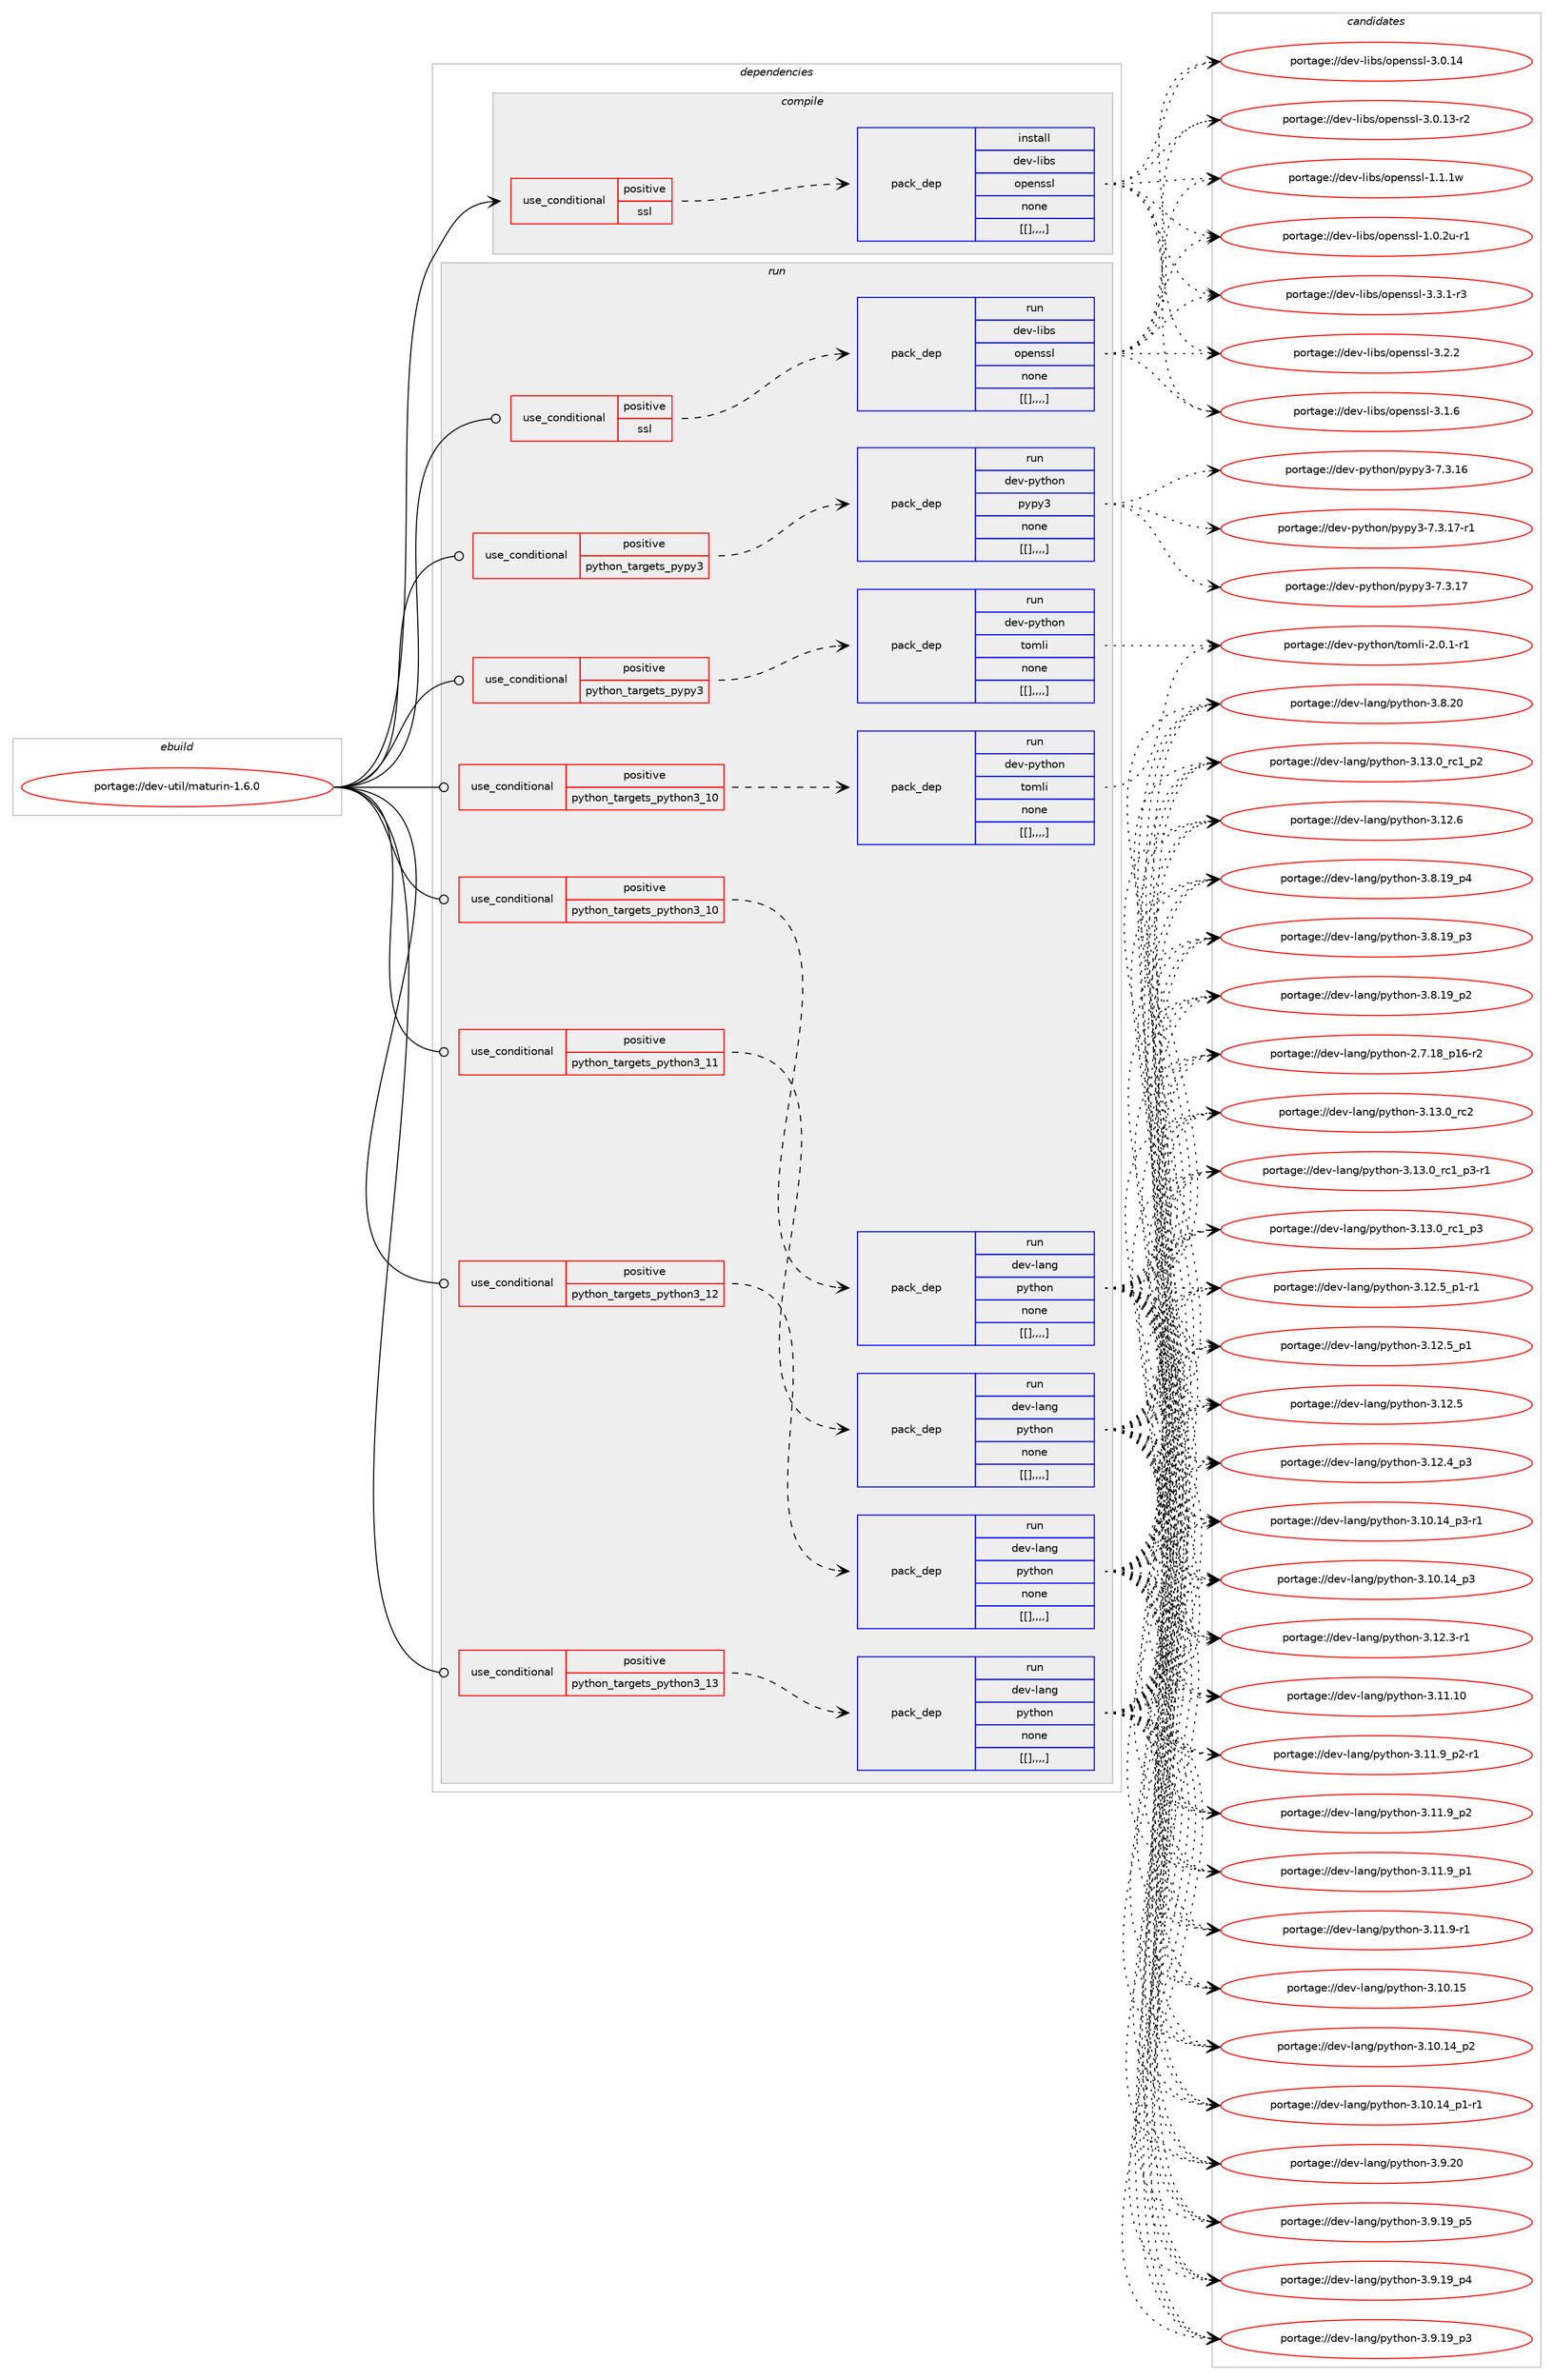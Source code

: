 digraph prolog {

# *************
# Graph options
# *************

newrank=true;
concentrate=true;
compound=true;
graph [rankdir=LR,fontname=Helvetica,fontsize=10,ranksep=1.5];#, ranksep=2.5, nodesep=0.2];
edge  [arrowhead=vee];
node  [fontname=Helvetica,fontsize=10];

# **********
# The ebuild
# **********

subgraph cluster_leftcol {
color=gray;
label=<<i>ebuild</i>>;
id [label="portage://dev-util/maturin-1.6.0", color=red, width=4, href="../dev-util/maturin-1.6.0.svg"];
}

# ****************
# The dependencies
# ****************

subgraph cluster_midcol {
color=gray;
label=<<i>dependencies</i>>;
subgraph cluster_compile {
fillcolor="#eeeeee";
style=filled;
label=<<i>compile</i>>;
subgraph cond62738 {
dependency220691 [label=<<TABLE BORDER="0" CELLBORDER="1" CELLSPACING="0" CELLPADDING="4"><TR><TD ROWSPAN="3" CELLPADDING="10">use_conditional</TD></TR><TR><TD>positive</TD></TR><TR><TD>ssl</TD></TR></TABLE>>, shape=none, color=red];
subgraph pack156525 {
dependency220692 [label=<<TABLE BORDER="0" CELLBORDER="1" CELLSPACING="0" CELLPADDING="4" WIDTH="220"><TR><TD ROWSPAN="6" CELLPADDING="30">pack_dep</TD></TR><TR><TD WIDTH="110">install</TD></TR><TR><TD>dev-libs</TD></TR><TR><TD>openssl</TD></TR><TR><TD>none</TD></TR><TR><TD>[[],,,,]</TD></TR></TABLE>>, shape=none, color=blue];
}
dependency220691:e -> dependency220692:w [weight=20,style="dashed",arrowhead="vee"];
}
id:e -> dependency220691:w [weight=20,style="solid",arrowhead="vee"];
}
subgraph cluster_compileandrun {
fillcolor="#eeeeee";
style=filled;
label=<<i>compile and run</i>>;
}
subgraph cluster_run {
fillcolor="#eeeeee";
style=filled;
label=<<i>run</i>>;
subgraph cond62739 {
dependency220693 [label=<<TABLE BORDER="0" CELLBORDER="1" CELLSPACING="0" CELLPADDING="4"><TR><TD ROWSPAN="3" CELLPADDING="10">use_conditional</TD></TR><TR><TD>positive</TD></TR><TR><TD>python_targets_pypy3</TD></TR></TABLE>>, shape=none, color=red];
subgraph pack156526 {
dependency220694 [label=<<TABLE BORDER="0" CELLBORDER="1" CELLSPACING="0" CELLPADDING="4" WIDTH="220"><TR><TD ROWSPAN="6" CELLPADDING="30">pack_dep</TD></TR><TR><TD WIDTH="110">run</TD></TR><TR><TD>dev-python</TD></TR><TR><TD>pypy3</TD></TR><TR><TD>none</TD></TR><TR><TD>[[],,,,]</TD></TR></TABLE>>, shape=none, color=blue];
}
dependency220693:e -> dependency220694:w [weight=20,style="dashed",arrowhead="vee"];
}
id:e -> dependency220693:w [weight=20,style="solid",arrowhead="odot"];
subgraph cond62740 {
dependency220695 [label=<<TABLE BORDER="0" CELLBORDER="1" CELLSPACING="0" CELLPADDING="4"><TR><TD ROWSPAN="3" CELLPADDING="10">use_conditional</TD></TR><TR><TD>positive</TD></TR><TR><TD>python_targets_pypy3</TD></TR></TABLE>>, shape=none, color=red];
subgraph pack156527 {
dependency220696 [label=<<TABLE BORDER="0" CELLBORDER="1" CELLSPACING="0" CELLPADDING="4" WIDTH="220"><TR><TD ROWSPAN="6" CELLPADDING="30">pack_dep</TD></TR><TR><TD WIDTH="110">run</TD></TR><TR><TD>dev-python</TD></TR><TR><TD>tomli</TD></TR><TR><TD>none</TD></TR><TR><TD>[[],,,,]</TD></TR></TABLE>>, shape=none, color=blue];
}
dependency220695:e -> dependency220696:w [weight=20,style="dashed",arrowhead="vee"];
}
id:e -> dependency220695:w [weight=20,style="solid",arrowhead="odot"];
subgraph cond62741 {
dependency220697 [label=<<TABLE BORDER="0" CELLBORDER="1" CELLSPACING="0" CELLPADDING="4"><TR><TD ROWSPAN="3" CELLPADDING="10">use_conditional</TD></TR><TR><TD>positive</TD></TR><TR><TD>python_targets_python3_10</TD></TR></TABLE>>, shape=none, color=red];
subgraph pack156528 {
dependency220698 [label=<<TABLE BORDER="0" CELLBORDER="1" CELLSPACING="0" CELLPADDING="4" WIDTH="220"><TR><TD ROWSPAN="6" CELLPADDING="30">pack_dep</TD></TR><TR><TD WIDTH="110">run</TD></TR><TR><TD>dev-lang</TD></TR><TR><TD>python</TD></TR><TR><TD>none</TD></TR><TR><TD>[[],,,,]</TD></TR></TABLE>>, shape=none, color=blue];
}
dependency220697:e -> dependency220698:w [weight=20,style="dashed",arrowhead="vee"];
}
id:e -> dependency220697:w [weight=20,style="solid",arrowhead="odot"];
subgraph cond62742 {
dependency220699 [label=<<TABLE BORDER="0" CELLBORDER="1" CELLSPACING="0" CELLPADDING="4"><TR><TD ROWSPAN="3" CELLPADDING="10">use_conditional</TD></TR><TR><TD>positive</TD></TR><TR><TD>python_targets_python3_10</TD></TR></TABLE>>, shape=none, color=red];
subgraph pack156529 {
dependency220700 [label=<<TABLE BORDER="0" CELLBORDER="1" CELLSPACING="0" CELLPADDING="4" WIDTH="220"><TR><TD ROWSPAN="6" CELLPADDING="30">pack_dep</TD></TR><TR><TD WIDTH="110">run</TD></TR><TR><TD>dev-python</TD></TR><TR><TD>tomli</TD></TR><TR><TD>none</TD></TR><TR><TD>[[],,,,]</TD></TR></TABLE>>, shape=none, color=blue];
}
dependency220699:e -> dependency220700:w [weight=20,style="dashed",arrowhead="vee"];
}
id:e -> dependency220699:w [weight=20,style="solid",arrowhead="odot"];
subgraph cond62743 {
dependency220701 [label=<<TABLE BORDER="0" CELLBORDER="1" CELLSPACING="0" CELLPADDING="4"><TR><TD ROWSPAN="3" CELLPADDING="10">use_conditional</TD></TR><TR><TD>positive</TD></TR><TR><TD>python_targets_python3_11</TD></TR></TABLE>>, shape=none, color=red];
subgraph pack156530 {
dependency220702 [label=<<TABLE BORDER="0" CELLBORDER="1" CELLSPACING="0" CELLPADDING="4" WIDTH="220"><TR><TD ROWSPAN="6" CELLPADDING="30">pack_dep</TD></TR><TR><TD WIDTH="110">run</TD></TR><TR><TD>dev-lang</TD></TR><TR><TD>python</TD></TR><TR><TD>none</TD></TR><TR><TD>[[],,,,]</TD></TR></TABLE>>, shape=none, color=blue];
}
dependency220701:e -> dependency220702:w [weight=20,style="dashed",arrowhead="vee"];
}
id:e -> dependency220701:w [weight=20,style="solid",arrowhead="odot"];
subgraph cond62744 {
dependency220703 [label=<<TABLE BORDER="0" CELLBORDER="1" CELLSPACING="0" CELLPADDING="4"><TR><TD ROWSPAN="3" CELLPADDING="10">use_conditional</TD></TR><TR><TD>positive</TD></TR><TR><TD>python_targets_python3_12</TD></TR></TABLE>>, shape=none, color=red];
subgraph pack156531 {
dependency220704 [label=<<TABLE BORDER="0" CELLBORDER="1" CELLSPACING="0" CELLPADDING="4" WIDTH="220"><TR><TD ROWSPAN="6" CELLPADDING="30">pack_dep</TD></TR><TR><TD WIDTH="110">run</TD></TR><TR><TD>dev-lang</TD></TR><TR><TD>python</TD></TR><TR><TD>none</TD></TR><TR><TD>[[],,,,]</TD></TR></TABLE>>, shape=none, color=blue];
}
dependency220703:e -> dependency220704:w [weight=20,style="dashed",arrowhead="vee"];
}
id:e -> dependency220703:w [weight=20,style="solid",arrowhead="odot"];
subgraph cond62745 {
dependency220705 [label=<<TABLE BORDER="0" CELLBORDER="1" CELLSPACING="0" CELLPADDING="4"><TR><TD ROWSPAN="3" CELLPADDING="10">use_conditional</TD></TR><TR><TD>positive</TD></TR><TR><TD>python_targets_python3_13</TD></TR></TABLE>>, shape=none, color=red];
subgraph pack156532 {
dependency220706 [label=<<TABLE BORDER="0" CELLBORDER="1" CELLSPACING="0" CELLPADDING="4" WIDTH="220"><TR><TD ROWSPAN="6" CELLPADDING="30">pack_dep</TD></TR><TR><TD WIDTH="110">run</TD></TR><TR><TD>dev-lang</TD></TR><TR><TD>python</TD></TR><TR><TD>none</TD></TR><TR><TD>[[],,,,]</TD></TR></TABLE>>, shape=none, color=blue];
}
dependency220705:e -> dependency220706:w [weight=20,style="dashed",arrowhead="vee"];
}
id:e -> dependency220705:w [weight=20,style="solid",arrowhead="odot"];
subgraph cond62746 {
dependency220707 [label=<<TABLE BORDER="0" CELLBORDER="1" CELLSPACING="0" CELLPADDING="4"><TR><TD ROWSPAN="3" CELLPADDING="10">use_conditional</TD></TR><TR><TD>positive</TD></TR><TR><TD>ssl</TD></TR></TABLE>>, shape=none, color=red];
subgraph pack156533 {
dependency220708 [label=<<TABLE BORDER="0" CELLBORDER="1" CELLSPACING="0" CELLPADDING="4" WIDTH="220"><TR><TD ROWSPAN="6" CELLPADDING="30">pack_dep</TD></TR><TR><TD WIDTH="110">run</TD></TR><TR><TD>dev-libs</TD></TR><TR><TD>openssl</TD></TR><TR><TD>none</TD></TR><TR><TD>[[],,,,]</TD></TR></TABLE>>, shape=none, color=blue];
}
dependency220707:e -> dependency220708:w [weight=20,style="dashed",arrowhead="vee"];
}
id:e -> dependency220707:w [weight=20,style="solid",arrowhead="odot"];
}
}

# **************
# The candidates
# **************

subgraph cluster_choices {
rank=same;
color=gray;
label=<<i>candidates</i>>;

subgraph choice156525 {
color=black;
nodesep=1;
choice1001011184510810598115471111121011101151151084551465146494511451 [label="portage://dev-libs/openssl-3.3.1-r3", color=red, width=4,href="../dev-libs/openssl-3.3.1-r3.svg"];
choice100101118451081059811547111112101110115115108455146504650 [label="portage://dev-libs/openssl-3.2.2", color=red, width=4,href="../dev-libs/openssl-3.2.2.svg"];
choice100101118451081059811547111112101110115115108455146494654 [label="portage://dev-libs/openssl-3.1.6", color=red, width=4,href="../dev-libs/openssl-3.1.6.svg"];
choice10010111845108105981154711111210111011511510845514648464952 [label="portage://dev-libs/openssl-3.0.14", color=red, width=4,href="../dev-libs/openssl-3.0.14.svg"];
choice100101118451081059811547111112101110115115108455146484649514511450 [label="portage://dev-libs/openssl-3.0.13-r2", color=red, width=4,href="../dev-libs/openssl-3.0.13-r2.svg"];
choice100101118451081059811547111112101110115115108454946494649119 [label="portage://dev-libs/openssl-1.1.1w", color=red, width=4,href="../dev-libs/openssl-1.1.1w.svg"];
choice1001011184510810598115471111121011101151151084549464846501174511449 [label="portage://dev-libs/openssl-1.0.2u-r1", color=red, width=4,href="../dev-libs/openssl-1.0.2u-r1.svg"];
dependency220692:e -> choice1001011184510810598115471111121011101151151084551465146494511451:w [style=dotted,weight="100"];
dependency220692:e -> choice100101118451081059811547111112101110115115108455146504650:w [style=dotted,weight="100"];
dependency220692:e -> choice100101118451081059811547111112101110115115108455146494654:w [style=dotted,weight="100"];
dependency220692:e -> choice10010111845108105981154711111210111011511510845514648464952:w [style=dotted,weight="100"];
dependency220692:e -> choice100101118451081059811547111112101110115115108455146484649514511450:w [style=dotted,weight="100"];
dependency220692:e -> choice100101118451081059811547111112101110115115108454946494649119:w [style=dotted,weight="100"];
dependency220692:e -> choice1001011184510810598115471111121011101151151084549464846501174511449:w [style=dotted,weight="100"];
}
subgraph choice156526 {
color=black;
nodesep=1;
choice100101118451121211161041111104711212111212151455546514649554511449 [label="portage://dev-python/pypy3-7.3.17-r1", color=red, width=4,href="../dev-python/pypy3-7.3.17-r1.svg"];
choice10010111845112121116104111110471121211121215145554651464955 [label="portage://dev-python/pypy3-7.3.17", color=red, width=4,href="../dev-python/pypy3-7.3.17.svg"];
choice10010111845112121116104111110471121211121215145554651464954 [label="portage://dev-python/pypy3-7.3.16", color=red, width=4,href="../dev-python/pypy3-7.3.16.svg"];
dependency220694:e -> choice100101118451121211161041111104711212111212151455546514649554511449:w [style=dotted,weight="100"];
dependency220694:e -> choice10010111845112121116104111110471121211121215145554651464955:w [style=dotted,weight="100"];
dependency220694:e -> choice10010111845112121116104111110471121211121215145554651464954:w [style=dotted,weight="100"];
}
subgraph choice156527 {
color=black;
nodesep=1;
choice10010111845112121116104111110471161111091081054550464846494511449 [label="portage://dev-python/tomli-2.0.1-r1", color=red, width=4,href="../dev-python/tomli-2.0.1-r1.svg"];
dependency220696:e -> choice10010111845112121116104111110471161111091081054550464846494511449:w [style=dotted,weight="100"];
}
subgraph choice156528 {
color=black;
nodesep=1;
choice10010111845108971101034711212111610411111045514649514648951149950 [label="portage://dev-lang/python-3.13.0_rc2", color=red, width=4,href="../dev-lang/python-3.13.0_rc2.svg"];
choice1001011184510897110103471121211161041111104551464951464895114994995112514511449 [label="portage://dev-lang/python-3.13.0_rc1_p3-r1", color=red, width=4,href="../dev-lang/python-3.13.0_rc1_p3-r1.svg"];
choice100101118451089711010347112121116104111110455146495146489511499499511251 [label="portage://dev-lang/python-3.13.0_rc1_p3", color=red, width=4,href="../dev-lang/python-3.13.0_rc1_p3.svg"];
choice100101118451089711010347112121116104111110455146495146489511499499511250 [label="portage://dev-lang/python-3.13.0_rc1_p2", color=red, width=4,href="../dev-lang/python-3.13.0_rc1_p2.svg"];
choice10010111845108971101034711212111610411111045514649504654 [label="portage://dev-lang/python-3.12.6", color=red, width=4,href="../dev-lang/python-3.12.6.svg"];
choice1001011184510897110103471121211161041111104551464950465395112494511449 [label="portage://dev-lang/python-3.12.5_p1-r1", color=red, width=4,href="../dev-lang/python-3.12.5_p1-r1.svg"];
choice100101118451089711010347112121116104111110455146495046539511249 [label="portage://dev-lang/python-3.12.5_p1", color=red, width=4,href="../dev-lang/python-3.12.5_p1.svg"];
choice10010111845108971101034711212111610411111045514649504653 [label="portage://dev-lang/python-3.12.5", color=red, width=4,href="../dev-lang/python-3.12.5.svg"];
choice100101118451089711010347112121116104111110455146495046529511251 [label="portage://dev-lang/python-3.12.4_p3", color=red, width=4,href="../dev-lang/python-3.12.4_p3.svg"];
choice100101118451089711010347112121116104111110455146495046514511449 [label="portage://dev-lang/python-3.12.3-r1", color=red, width=4,href="../dev-lang/python-3.12.3-r1.svg"];
choice1001011184510897110103471121211161041111104551464949464948 [label="portage://dev-lang/python-3.11.10", color=red, width=4,href="../dev-lang/python-3.11.10.svg"];
choice1001011184510897110103471121211161041111104551464949465795112504511449 [label="portage://dev-lang/python-3.11.9_p2-r1", color=red, width=4,href="../dev-lang/python-3.11.9_p2-r1.svg"];
choice100101118451089711010347112121116104111110455146494946579511250 [label="portage://dev-lang/python-3.11.9_p2", color=red, width=4,href="../dev-lang/python-3.11.9_p2.svg"];
choice100101118451089711010347112121116104111110455146494946579511249 [label="portage://dev-lang/python-3.11.9_p1", color=red, width=4,href="../dev-lang/python-3.11.9_p1.svg"];
choice100101118451089711010347112121116104111110455146494946574511449 [label="portage://dev-lang/python-3.11.9-r1", color=red, width=4,href="../dev-lang/python-3.11.9-r1.svg"];
choice1001011184510897110103471121211161041111104551464948464953 [label="portage://dev-lang/python-3.10.15", color=red, width=4,href="../dev-lang/python-3.10.15.svg"];
choice100101118451089711010347112121116104111110455146494846495295112514511449 [label="portage://dev-lang/python-3.10.14_p3-r1", color=red, width=4,href="../dev-lang/python-3.10.14_p3-r1.svg"];
choice10010111845108971101034711212111610411111045514649484649529511251 [label="portage://dev-lang/python-3.10.14_p3", color=red, width=4,href="../dev-lang/python-3.10.14_p3.svg"];
choice10010111845108971101034711212111610411111045514649484649529511250 [label="portage://dev-lang/python-3.10.14_p2", color=red, width=4,href="../dev-lang/python-3.10.14_p2.svg"];
choice100101118451089711010347112121116104111110455146494846495295112494511449 [label="portage://dev-lang/python-3.10.14_p1-r1", color=red, width=4,href="../dev-lang/python-3.10.14_p1-r1.svg"];
choice10010111845108971101034711212111610411111045514657465048 [label="portage://dev-lang/python-3.9.20", color=red, width=4,href="../dev-lang/python-3.9.20.svg"];
choice100101118451089711010347112121116104111110455146574649579511253 [label="portage://dev-lang/python-3.9.19_p5", color=red, width=4,href="../dev-lang/python-3.9.19_p5.svg"];
choice100101118451089711010347112121116104111110455146574649579511252 [label="portage://dev-lang/python-3.9.19_p4", color=red, width=4,href="../dev-lang/python-3.9.19_p4.svg"];
choice100101118451089711010347112121116104111110455146574649579511251 [label="portage://dev-lang/python-3.9.19_p3", color=red, width=4,href="../dev-lang/python-3.9.19_p3.svg"];
choice10010111845108971101034711212111610411111045514656465048 [label="portage://dev-lang/python-3.8.20", color=red, width=4,href="../dev-lang/python-3.8.20.svg"];
choice100101118451089711010347112121116104111110455146564649579511252 [label="portage://dev-lang/python-3.8.19_p4", color=red, width=4,href="../dev-lang/python-3.8.19_p4.svg"];
choice100101118451089711010347112121116104111110455146564649579511251 [label="portage://dev-lang/python-3.8.19_p3", color=red, width=4,href="../dev-lang/python-3.8.19_p3.svg"];
choice100101118451089711010347112121116104111110455146564649579511250 [label="portage://dev-lang/python-3.8.19_p2", color=red, width=4,href="../dev-lang/python-3.8.19_p2.svg"];
choice100101118451089711010347112121116104111110455046554649569511249544511450 [label="portage://dev-lang/python-2.7.18_p16-r2", color=red, width=4,href="../dev-lang/python-2.7.18_p16-r2.svg"];
dependency220698:e -> choice10010111845108971101034711212111610411111045514649514648951149950:w [style=dotted,weight="100"];
dependency220698:e -> choice1001011184510897110103471121211161041111104551464951464895114994995112514511449:w [style=dotted,weight="100"];
dependency220698:e -> choice100101118451089711010347112121116104111110455146495146489511499499511251:w [style=dotted,weight="100"];
dependency220698:e -> choice100101118451089711010347112121116104111110455146495146489511499499511250:w [style=dotted,weight="100"];
dependency220698:e -> choice10010111845108971101034711212111610411111045514649504654:w [style=dotted,weight="100"];
dependency220698:e -> choice1001011184510897110103471121211161041111104551464950465395112494511449:w [style=dotted,weight="100"];
dependency220698:e -> choice100101118451089711010347112121116104111110455146495046539511249:w [style=dotted,weight="100"];
dependency220698:e -> choice10010111845108971101034711212111610411111045514649504653:w [style=dotted,weight="100"];
dependency220698:e -> choice100101118451089711010347112121116104111110455146495046529511251:w [style=dotted,weight="100"];
dependency220698:e -> choice100101118451089711010347112121116104111110455146495046514511449:w [style=dotted,weight="100"];
dependency220698:e -> choice1001011184510897110103471121211161041111104551464949464948:w [style=dotted,weight="100"];
dependency220698:e -> choice1001011184510897110103471121211161041111104551464949465795112504511449:w [style=dotted,weight="100"];
dependency220698:e -> choice100101118451089711010347112121116104111110455146494946579511250:w [style=dotted,weight="100"];
dependency220698:e -> choice100101118451089711010347112121116104111110455146494946579511249:w [style=dotted,weight="100"];
dependency220698:e -> choice100101118451089711010347112121116104111110455146494946574511449:w [style=dotted,weight="100"];
dependency220698:e -> choice1001011184510897110103471121211161041111104551464948464953:w [style=dotted,weight="100"];
dependency220698:e -> choice100101118451089711010347112121116104111110455146494846495295112514511449:w [style=dotted,weight="100"];
dependency220698:e -> choice10010111845108971101034711212111610411111045514649484649529511251:w [style=dotted,weight="100"];
dependency220698:e -> choice10010111845108971101034711212111610411111045514649484649529511250:w [style=dotted,weight="100"];
dependency220698:e -> choice100101118451089711010347112121116104111110455146494846495295112494511449:w [style=dotted,weight="100"];
dependency220698:e -> choice10010111845108971101034711212111610411111045514657465048:w [style=dotted,weight="100"];
dependency220698:e -> choice100101118451089711010347112121116104111110455146574649579511253:w [style=dotted,weight="100"];
dependency220698:e -> choice100101118451089711010347112121116104111110455146574649579511252:w [style=dotted,weight="100"];
dependency220698:e -> choice100101118451089711010347112121116104111110455146574649579511251:w [style=dotted,weight="100"];
dependency220698:e -> choice10010111845108971101034711212111610411111045514656465048:w [style=dotted,weight="100"];
dependency220698:e -> choice100101118451089711010347112121116104111110455146564649579511252:w [style=dotted,weight="100"];
dependency220698:e -> choice100101118451089711010347112121116104111110455146564649579511251:w [style=dotted,weight="100"];
dependency220698:e -> choice100101118451089711010347112121116104111110455146564649579511250:w [style=dotted,weight="100"];
dependency220698:e -> choice100101118451089711010347112121116104111110455046554649569511249544511450:w [style=dotted,weight="100"];
}
subgraph choice156529 {
color=black;
nodesep=1;
choice10010111845112121116104111110471161111091081054550464846494511449 [label="portage://dev-python/tomli-2.0.1-r1", color=red, width=4,href="../dev-python/tomli-2.0.1-r1.svg"];
dependency220700:e -> choice10010111845112121116104111110471161111091081054550464846494511449:w [style=dotted,weight="100"];
}
subgraph choice156530 {
color=black;
nodesep=1;
choice10010111845108971101034711212111610411111045514649514648951149950 [label="portage://dev-lang/python-3.13.0_rc2", color=red, width=4,href="../dev-lang/python-3.13.0_rc2.svg"];
choice1001011184510897110103471121211161041111104551464951464895114994995112514511449 [label="portage://dev-lang/python-3.13.0_rc1_p3-r1", color=red, width=4,href="../dev-lang/python-3.13.0_rc1_p3-r1.svg"];
choice100101118451089711010347112121116104111110455146495146489511499499511251 [label="portage://dev-lang/python-3.13.0_rc1_p3", color=red, width=4,href="../dev-lang/python-3.13.0_rc1_p3.svg"];
choice100101118451089711010347112121116104111110455146495146489511499499511250 [label="portage://dev-lang/python-3.13.0_rc1_p2", color=red, width=4,href="../dev-lang/python-3.13.0_rc1_p2.svg"];
choice10010111845108971101034711212111610411111045514649504654 [label="portage://dev-lang/python-3.12.6", color=red, width=4,href="../dev-lang/python-3.12.6.svg"];
choice1001011184510897110103471121211161041111104551464950465395112494511449 [label="portage://dev-lang/python-3.12.5_p1-r1", color=red, width=4,href="../dev-lang/python-3.12.5_p1-r1.svg"];
choice100101118451089711010347112121116104111110455146495046539511249 [label="portage://dev-lang/python-3.12.5_p1", color=red, width=4,href="../dev-lang/python-3.12.5_p1.svg"];
choice10010111845108971101034711212111610411111045514649504653 [label="portage://dev-lang/python-3.12.5", color=red, width=4,href="../dev-lang/python-3.12.5.svg"];
choice100101118451089711010347112121116104111110455146495046529511251 [label="portage://dev-lang/python-3.12.4_p3", color=red, width=4,href="../dev-lang/python-3.12.4_p3.svg"];
choice100101118451089711010347112121116104111110455146495046514511449 [label="portage://dev-lang/python-3.12.3-r1", color=red, width=4,href="../dev-lang/python-3.12.3-r1.svg"];
choice1001011184510897110103471121211161041111104551464949464948 [label="portage://dev-lang/python-3.11.10", color=red, width=4,href="../dev-lang/python-3.11.10.svg"];
choice1001011184510897110103471121211161041111104551464949465795112504511449 [label="portage://dev-lang/python-3.11.9_p2-r1", color=red, width=4,href="../dev-lang/python-3.11.9_p2-r1.svg"];
choice100101118451089711010347112121116104111110455146494946579511250 [label="portage://dev-lang/python-3.11.9_p2", color=red, width=4,href="../dev-lang/python-3.11.9_p2.svg"];
choice100101118451089711010347112121116104111110455146494946579511249 [label="portage://dev-lang/python-3.11.9_p1", color=red, width=4,href="../dev-lang/python-3.11.9_p1.svg"];
choice100101118451089711010347112121116104111110455146494946574511449 [label="portage://dev-lang/python-3.11.9-r1", color=red, width=4,href="../dev-lang/python-3.11.9-r1.svg"];
choice1001011184510897110103471121211161041111104551464948464953 [label="portage://dev-lang/python-3.10.15", color=red, width=4,href="../dev-lang/python-3.10.15.svg"];
choice100101118451089711010347112121116104111110455146494846495295112514511449 [label="portage://dev-lang/python-3.10.14_p3-r1", color=red, width=4,href="../dev-lang/python-3.10.14_p3-r1.svg"];
choice10010111845108971101034711212111610411111045514649484649529511251 [label="portage://dev-lang/python-3.10.14_p3", color=red, width=4,href="../dev-lang/python-3.10.14_p3.svg"];
choice10010111845108971101034711212111610411111045514649484649529511250 [label="portage://dev-lang/python-3.10.14_p2", color=red, width=4,href="../dev-lang/python-3.10.14_p2.svg"];
choice100101118451089711010347112121116104111110455146494846495295112494511449 [label="portage://dev-lang/python-3.10.14_p1-r1", color=red, width=4,href="../dev-lang/python-3.10.14_p1-r1.svg"];
choice10010111845108971101034711212111610411111045514657465048 [label="portage://dev-lang/python-3.9.20", color=red, width=4,href="../dev-lang/python-3.9.20.svg"];
choice100101118451089711010347112121116104111110455146574649579511253 [label="portage://dev-lang/python-3.9.19_p5", color=red, width=4,href="../dev-lang/python-3.9.19_p5.svg"];
choice100101118451089711010347112121116104111110455146574649579511252 [label="portage://dev-lang/python-3.9.19_p4", color=red, width=4,href="../dev-lang/python-3.9.19_p4.svg"];
choice100101118451089711010347112121116104111110455146574649579511251 [label="portage://dev-lang/python-3.9.19_p3", color=red, width=4,href="../dev-lang/python-3.9.19_p3.svg"];
choice10010111845108971101034711212111610411111045514656465048 [label="portage://dev-lang/python-3.8.20", color=red, width=4,href="../dev-lang/python-3.8.20.svg"];
choice100101118451089711010347112121116104111110455146564649579511252 [label="portage://dev-lang/python-3.8.19_p4", color=red, width=4,href="../dev-lang/python-3.8.19_p4.svg"];
choice100101118451089711010347112121116104111110455146564649579511251 [label="portage://dev-lang/python-3.8.19_p3", color=red, width=4,href="../dev-lang/python-3.8.19_p3.svg"];
choice100101118451089711010347112121116104111110455146564649579511250 [label="portage://dev-lang/python-3.8.19_p2", color=red, width=4,href="../dev-lang/python-3.8.19_p2.svg"];
choice100101118451089711010347112121116104111110455046554649569511249544511450 [label="portage://dev-lang/python-2.7.18_p16-r2", color=red, width=4,href="../dev-lang/python-2.7.18_p16-r2.svg"];
dependency220702:e -> choice10010111845108971101034711212111610411111045514649514648951149950:w [style=dotted,weight="100"];
dependency220702:e -> choice1001011184510897110103471121211161041111104551464951464895114994995112514511449:w [style=dotted,weight="100"];
dependency220702:e -> choice100101118451089711010347112121116104111110455146495146489511499499511251:w [style=dotted,weight="100"];
dependency220702:e -> choice100101118451089711010347112121116104111110455146495146489511499499511250:w [style=dotted,weight="100"];
dependency220702:e -> choice10010111845108971101034711212111610411111045514649504654:w [style=dotted,weight="100"];
dependency220702:e -> choice1001011184510897110103471121211161041111104551464950465395112494511449:w [style=dotted,weight="100"];
dependency220702:e -> choice100101118451089711010347112121116104111110455146495046539511249:w [style=dotted,weight="100"];
dependency220702:e -> choice10010111845108971101034711212111610411111045514649504653:w [style=dotted,weight="100"];
dependency220702:e -> choice100101118451089711010347112121116104111110455146495046529511251:w [style=dotted,weight="100"];
dependency220702:e -> choice100101118451089711010347112121116104111110455146495046514511449:w [style=dotted,weight="100"];
dependency220702:e -> choice1001011184510897110103471121211161041111104551464949464948:w [style=dotted,weight="100"];
dependency220702:e -> choice1001011184510897110103471121211161041111104551464949465795112504511449:w [style=dotted,weight="100"];
dependency220702:e -> choice100101118451089711010347112121116104111110455146494946579511250:w [style=dotted,weight="100"];
dependency220702:e -> choice100101118451089711010347112121116104111110455146494946579511249:w [style=dotted,weight="100"];
dependency220702:e -> choice100101118451089711010347112121116104111110455146494946574511449:w [style=dotted,weight="100"];
dependency220702:e -> choice1001011184510897110103471121211161041111104551464948464953:w [style=dotted,weight="100"];
dependency220702:e -> choice100101118451089711010347112121116104111110455146494846495295112514511449:w [style=dotted,weight="100"];
dependency220702:e -> choice10010111845108971101034711212111610411111045514649484649529511251:w [style=dotted,weight="100"];
dependency220702:e -> choice10010111845108971101034711212111610411111045514649484649529511250:w [style=dotted,weight="100"];
dependency220702:e -> choice100101118451089711010347112121116104111110455146494846495295112494511449:w [style=dotted,weight="100"];
dependency220702:e -> choice10010111845108971101034711212111610411111045514657465048:w [style=dotted,weight="100"];
dependency220702:e -> choice100101118451089711010347112121116104111110455146574649579511253:w [style=dotted,weight="100"];
dependency220702:e -> choice100101118451089711010347112121116104111110455146574649579511252:w [style=dotted,weight="100"];
dependency220702:e -> choice100101118451089711010347112121116104111110455146574649579511251:w [style=dotted,weight="100"];
dependency220702:e -> choice10010111845108971101034711212111610411111045514656465048:w [style=dotted,weight="100"];
dependency220702:e -> choice100101118451089711010347112121116104111110455146564649579511252:w [style=dotted,weight="100"];
dependency220702:e -> choice100101118451089711010347112121116104111110455146564649579511251:w [style=dotted,weight="100"];
dependency220702:e -> choice100101118451089711010347112121116104111110455146564649579511250:w [style=dotted,weight="100"];
dependency220702:e -> choice100101118451089711010347112121116104111110455046554649569511249544511450:w [style=dotted,weight="100"];
}
subgraph choice156531 {
color=black;
nodesep=1;
choice10010111845108971101034711212111610411111045514649514648951149950 [label="portage://dev-lang/python-3.13.0_rc2", color=red, width=4,href="../dev-lang/python-3.13.0_rc2.svg"];
choice1001011184510897110103471121211161041111104551464951464895114994995112514511449 [label="portage://dev-lang/python-3.13.0_rc1_p3-r1", color=red, width=4,href="../dev-lang/python-3.13.0_rc1_p3-r1.svg"];
choice100101118451089711010347112121116104111110455146495146489511499499511251 [label="portage://dev-lang/python-3.13.0_rc1_p3", color=red, width=4,href="../dev-lang/python-3.13.0_rc1_p3.svg"];
choice100101118451089711010347112121116104111110455146495146489511499499511250 [label="portage://dev-lang/python-3.13.0_rc1_p2", color=red, width=4,href="../dev-lang/python-3.13.0_rc1_p2.svg"];
choice10010111845108971101034711212111610411111045514649504654 [label="portage://dev-lang/python-3.12.6", color=red, width=4,href="../dev-lang/python-3.12.6.svg"];
choice1001011184510897110103471121211161041111104551464950465395112494511449 [label="portage://dev-lang/python-3.12.5_p1-r1", color=red, width=4,href="../dev-lang/python-3.12.5_p1-r1.svg"];
choice100101118451089711010347112121116104111110455146495046539511249 [label="portage://dev-lang/python-3.12.5_p1", color=red, width=4,href="../dev-lang/python-3.12.5_p1.svg"];
choice10010111845108971101034711212111610411111045514649504653 [label="portage://dev-lang/python-3.12.5", color=red, width=4,href="../dev-lang/python-3.12.5.svg"];
choice100101118451089711010347112121116104111110455146495046529511251 [label="portage://dev-lang/python-3.12.4_p3", color=red, width=4,href="../dev-lang/python-3.12.4_p3.svg"];
choice100101118451089711010347112121116104111110455146495046514511449 [label="portage://dev-lang/python-3.12.3-r1", color=red, width=4,href="../dev-lang/python-3.12.3-r1.svg"];
choice1001011184510897110103471121211161041111104551464949464948 [label="portage://dev-lang/python-3.11.10", color=red, width=4,href="../dev-lang/python-3.11.10.svg"];
choice1001011184510897110103471121211161041111104551464949465795112504511449 [label="portage://dev-lang/python-3.11.9_p2-r1", color=red, width=4,href="../dev-lang/python-3.11.9_p2-r1.svg"];
choice100101118451089711010347112121116104111110455146494946579511250 [label="portage://dev-lang/python-3.11.9_p2", color=red, width=4,href="../dev-lang/python-3.11.9_p2.svg"];
choice100101118451089711010347112121116104111110455146494946579511249 [label="portage://dev-lang/python-3.11.9_p1", color=red, width=4,href="../dev-lang/python-3.11.9_p1.svg"];
choice100101118451089711010347112121116104111110455146494946574511449 [label="portage://dev-lang/python-3.11.9-r1", color=red, width=4,href="../dev-lang/python-3.11.9-r1.svg"];
choice1001011184510897110103471121211161041111104551464948464953 [label="portage://dev-lang/python-3.10.15", color=red, width=4,href="../dev-lang/python-3.10.15.svg"];
choice100101118451089711010347112121116104111110455146494846495295112514511449 [label="portage://dev-lang/python-3.10.14_p3-r1", color=red, width=4,href="../dev-lang/python-3.10.14_p3-r1.svg"];
choice10010111845108971101034711212111610411111045514649484649529511251 [label="portage://dev-lang/python-3.10.14_p3", color=red, width=4,href="../dev-lang/python-3.10.14_p3.svg"];
choice10010111845108971101034711212111610411111045514649484649529511250 [label="portage://dev-lang/python-3.10.14_p2", color=red, width=4,href="../dev-lang/python-3.10.14_p2.svg"];
choice100101118451089711010347112121116104111110455146494846495295112494511449 [label="portage://dev-lang/python-3.10.14_p1-r1", color=red, width=4,href="../dev-lang/python-3.10.14_p1-r1.svg"];
choice10010111845108971101034711212111610411111045514657465048 [label="portage://dev-lang/python-3.9.20", color=red, width=4,href="../dev-lang/python-3.9.20.svg"];
choice100101118451089711010347112121116104111110455146574649579511253 [label="portage://dev-lang/python-3.9.19_p5", color=red, width=4,href="../dev-lang/python-3.9.19_p5.svg"];
choice100101118451089711010347112121116104111110455146574649579511252 [label="portage://dev-lang/python-3.9.19_p4", color=red, width=4,href="../dev-lang/python-3.9.19_p4.svg"];
choice100101118451089711010347112121116104111110455146574649579511251 [label="portage://dev-lang/python-3.9.19_p3", color=red, width=4,href="../dev-lang/python-3.9.19_p3.svg"];
choice10010111845108971101034711212111610411111045514656465048 [label="portage://dev-lang/python-3.8.20", color=red, width=4,href="../dev-lang/python-3.8.20.svg"];
choice100101118451089711010347112121116104111110455146564649579511252 [label="portage://dev-lang/python-3.8.19_p4", color=red, width=4,href="../dev-lang/python-3.8.19_p4.svg"];
choice100101118451089711010347112121116104111110455146564649579511251 [label="portage://dev-lang/python-3.8.19_p3", color=red, width=4,href="../dev-lang/python-3.8.19_p3.svg"];
choice100101118451089711010347112121116104111110455146564649579511250 [label="portage://dev-lang/python-3.8.19_p2", color=red, width=4,href="../dev-lang/python-3.8.19_p2.svg"];
choice100101118451089711010347112121116104111110455046554649569511249544511450 [label="portage://dev-lang/python-2.7.18_p16-r2", color=red, width=4,href="../dev-lang/python-2.7.18_p16-r2.svg"];
dependency220704:e -> choice10010111845108971101034711212111610411111045514649514648951149950:w [style=dotted,weight="100"];
dependency220704:e -> choice1001011184510897110103471121211161041111104551464951464895114994995112514511449:w [style=dotted,weight="100"];
dependency220704:e -> choice100101118451089711010347112121116104111110455146495146489511499499511251:w [style=dotted,weight="100"];
dependency220704:e -> choice100101118451089711010347112121116104111110455146495146489511499499511250:w [style=dotted,weight="100"];
dependency220704:e -> choice10010111845108971101034711212111610411111045514649504654:w [style=dotted,weight="100"];
dependency220704:e -> choice1001011184510897110103471121211161041111104551464950465395112494511449:w [style=dotted,weight="100"];
dependency220704:e -> choice100101118451089711010347112121116104111110455146495046539511249:w [style=dotted,weight="100"];
dependency220704:e -> choice10010111845108971101034711212111610411111045514649504653:w [style=dotted,weight="100"];
dependency220704:e -> choice100101118451089711010347112121116104111110455146495046529511251:w [style=dotted,weight="100"];
dependency220704:e -> choice100101118451089711010347112121116104111110455146495046514511449:w [style=dotted,weight="100"];
dependency220704:e -> choice1001011184510897110103471121211161041111104551464949464948:w [style=dotted,weight="100"];
dependency220704:e -> choice1001011184510897110103471121211161041111104551464949465795112504511449:w [style=dotted,weight="100"];
dependency220704:e -> choice100101118451089711010347112121116104111110455146494946579511250:w [style=dotted,weight="100"];
dependency220704:e -> choice100101118451089711010347112121116104111110455146494946579511249:w [style=dotted,weight="100"];
dependency220704:e -> choice100101118451089711010347112121116104111110455146494946574511449:w [style=dotted,weight="100"];
dependency220704:e -> choice1001011184510897110103471121211161041111104551464948464953:w [style=dotted,weight="100"];
dependency220704:e -> choice100101118451089711010347112121116104111110455146494846495295112514511449:w [style=dotted,weight="100"];
dependency220704:e -> choice10010111845108971101034711212111610411111045514649484649529511251:w [style=dotted,weight="100"];
dependency220704:e -> choice10010111845108971101034711212111610411111045514649484649529511250:w [style=dotted,weight="100"];
dependency220704:e -> choice100101118451089711010347112121116104111110455146494846495295112494511449:w [style=dotted,weight="100"];
dependency220704:e -> choice10010111845108971101034711212111610411111045514657465048:w [style=dotted,weight="100"];
dependency220704:e -> choice100101118451089711010347112121116104111110455146574649579511253:w [style=dotted,weight="100"];
dependency220704:e -> choice100101118451089711010347112121116104111110455146574649579511252:w [style=dotted,weight="100"];
dependency220704:e -> choice100101118451089711010347112121116104111110455146574649579511251:w [style=dotted,weight="100"];
dependency220704:e -> choice10010111845108971101034711212111610411111045514656465048:w [style=dotted,weight="100"];
dependency220704:e -> choice100101118451089711010347112121116104111110455146564649579511252:w [style=dotted,weight="100"];
dependency220704:e -> choice100101118451089711010347112121116104111110455146564649579511251:w [style=dotted,weight="100"];
dependency220704:e -> choice100101118451089711010347112121116104111110455146564649579511250:w [style=dotted,weight="100"];
dependency220704:e -> choice100101118451089711010347112121116104111110455046554649569511249544511450:w [style=dotted,weight="100"];
}
subgraph choice156532 {
color=black;
nodesep=1;
choice10010111845108971101034711212111610411111045514649514648951149950 [label="portage://dev-lang/python-3.13.0_rc2", color=red, width=4,href="../dev-lang/python-3.13.0_rc2.svg"];
choice1001011184510897110103471121211161041111104551464951464895114994995112514511449 [label="portage://dev-lang/python-3.13.0_rc1_p3-r1", color=red, width=4,href="../dev-lang/python-3.13.0_rc1_p3-r1.svg"];
choice100101118451089711010347112121116104111110455146495146489511499499511251 [label="portage://dev-lang/python-3.13.0_rc1_p3", color=red, width=4,href="../dev-lang/python-3.13.0_rc1_p3.svg"];
choice100101118451089711010347112121116104111110455146495146489511499499511250 [label="portage://dev-lang/python-3.13.0_rc1_p2", color=red, width=4,href="../dev-lang/python-3.13.0_rc1_p2.svg"];
choice10010111845108971101034711212111610411111045514649504654 [label="portage://dev-lang/python-3.12.6", color=red, width=4,href="../dev-lang/python-3.12.6.svg"];
choice1001011184510897110103471121211161041111104551464950465395112494511449 [label="portage://dev-lang/python-3.12.5_p1-r1", color=red, width=4,href="../dev-lang/python-3.12.5_p1-r1.svg"];
choice100101118451089711010347112121116104111110455146495046539511249 [label="portage://dev-lang/python-3.12.5_p1", color=red, width=4,href="../dev-lang/python-3.12.5_p1.svg"];
choice10010111845108971101034711212111610411111045514649504653 [label="portage://dev-lang/python-3.12.5", color=red, width=4,href="../dev-lang/python-3.12.5.svg"];
choice100101118451089711010347112121116104111110455146495046529511251 [label="portage://dev-lang/python-3.12.4_p3", color=red, width=4,href="../dev-lang/python-3.12.4_p3.svg"];
choice100101118451089711010347112121116104111110455146495046514511449 [label="portage://dev-lang/python-3.12.3-r1", color=red, width=4,href="../dev-lang/python-3.12.3-r1.svg"];
choice1001011184510897110103471121211161041111104551464949464948 [label="portage://dev-lang/python-3.11.10", color=red, width=4,href="../dev-lang/python-3.11.10.svg"];
choice1001011184510897110103471121211161041111104551464949465795112504511449 [label="portage://dev-lang/python-3.11.9_p2-r1", color=red, width=4,href="../dev-lang/python-3.11.9_p2-r1.svg"];
choice100101118451089711010347112121116104111110455146494946579511250 [label="portage://dev-lang/python-3.11.9_p2", color=red, width=4,href="../dev-lang/python-3.11.9_p2.svg"];
choice100101118451089711010347112121116104111110455146494946579511249 [label="portage://dev-lang/python-3.11.9_p1", color=red, width=4,href="../dev-lang/python-3.11.9_p1.svg"];
choice100101118451089711010347112121116104111110455146494946574511449 [label="portage://dev-lang/python-3.11.9-r1", color=red, width=4,href="../dev-lang/python-3.11.9-r1.svg"];
choice1001011184510897110103471121211161041111104551464948464953 [label="portage://dev-lang/python-3.10.15", color=red, width=4,href="../dev-lang/python-3.10.15.svg"];
choice100101118451089711010347112121116104111110455146494846495295112514511449 [label="portage://dev-lang/python-3.10.14_p3-r1", color=red, width=4,href="../dev-lang/python-3.10.14_p3-r1.svg"];
choice10010111845108971101034711212111610411111045514649484649529511251 [label="portage://dev-lang/python-3.10.14_p3", color=red, width=4,href="../dev-lang/python-3.10.14_p3.svg"];
choice10010111845108971101034711212111610411111045514649484649529511250 [label="portage://dev-lang/python-3.10.14_p2", color=red, width=4,href="../dev-lang/python-3.10.14_p2.svg"];
choice100101118451089711010347112121116104111110455146494846495295112494511449 [label="portage://dev-lang/python-3.10.14_p1-r1", color=red, width=4,href="../dev-lang/python-3.10.14_p1-r1.svg"];
choice10010111845108971101034711212111610411111045514657465048 [label="portage://dev-lang/python-3.9.20", color=red, width=4,href="../dev-lang/python-3.9.20.svg"];
choice100101118451089711010347112121116104111110455146574649579511253 [label="portage://dev-lang/python-3.9.19_p5", color=red, width=4,href="../dev-lang/python-3.9.19_p5.svg"];
choice100101118451089711010347112121116104111110455146574649579511252 [label="portage://dev-lang/python-3.9.19_p4", color=red, width=4,href="../dev-lang/python-3.9.19_p4.svg"];
choice100101118451089711010347112121116104111110455146574649579511251 [label="portage://dev-lang/python-3.9.19_p3", color=red, width=4,href="../dev-lang/python-3.9.19_p3.svg"];
choice10010111845108971101034711212111610411111045514656465048 [label="portage://dev-lang/python-3.8.20", color=red, width=4,href="../dev-lang/python-3.8.20.svg"];
choice100101118451089711010347112121116104111110455146564649579511252 [label="portage://dev-lang/python-3.8.19_p4", color=red, width=4,href="../dev-lang/python-3.8.19_p4.svg"];
choice100101118451089711010347112121116104111110455146564649579511251 [label="portage://dev-lang/python-3.8.19_p3", color=red, width=4,href="../dev-lang/python-3.8.19_p3.svg"];
choice100101118451089711010347112121116104111110455146564649579511250 [label="portage://dev-lang/python-3.8.19_p2", color=red, width=4,href="../dev-lang/python-3.8.19_p2.svg"];
choice100101118451089711010347112121116104111110455046554649569511249544511450 [label="portage://dev-lang/python-2.7.18_p16-r2", color=red, width=4,href="../dev-lang/python-2.7.18_p16-r2.svg"];
dependency220706:e -> choice10010111845108971101034711212111610411111045514649514648951149950:w [style=dotted,weight="100"];
dependency220706:e -> choice1001011184510897110103471121211161041111104551464951464895114994995112514511449:w [style=dotted,weight="100"];
dependency220706:e -> choice100101118451089711010347112121116104111110455146495146489511499499511251:w [style=dotted,weight="100"];
dependency220706:e -> choice100101118451089711010347112121116104111110455146495146489511499499511250:w [style=dotted,weight="100"];
dependency220706:e -> choice10010111845108971101034711212111610411111045514649504654:w [style=dotted,weight="100"];
dependency220706:e -> choice1001011184510897110103471121211161041111104551464950465395112494511449:w [style=dotted,weight="100"];
dependency220706:e -> choice100101118451089711010347112121116104111110455146495046539511249:w [style=dotted,weight="100"];
dependency220706:e -> choice10010111845108971101034711212111610411111045514649504653:w [style=dotted,weight="100"];
dependency220706:e -> choice100101118451089711010347112121116104111110455146495046529511251:w [style=dotted,weight="100"];
dependency220706:e -> choice100101118451089711010347112121116104111110455146495046514511449:w [style=dotted,weight="100"];
dependency220706:e -> choice1001011184510897110103471121211161041111104551464949464948:w [style=dotted,weight="100"];
dependency220706:e -> choice1001011184510897110103471121211161041111104551464949465795112504511449:w [style=dotted,weight="100"];
dependency220706:e -> choice100101118451089711010347112121116104111110455146494946579511250:w [style=dotted,weight="100"];
dependency220706:e -> choice100101118451089711010347112121116104111110455146494946579511249:w [style=dotted,weight="100"];
dependency220706:e -> choice100101118451089711010347112121116104111110455146494946574511449:w [style=dotted,weight="100"];
dependency220706:e -> choice1001011184510897110103471121211161041111104551464948464953:w [style=dotted,weight="100"];
dependency220706:e -> choice100101118451089711010347112121116104111110455146494846495295112514511449:w [style=dotted,weight="100"];
dependency220706:e -> choice10010111845108971101034711212111610411111045514649484649529511251:w [style=dotted,weight="100"];
dependency220706:e -> choice10010111845108971101034711212111610411111045514649484649529511250:w [style=dotted,weight="100"];
dependency220706:e -> choice100101118451089711010347112121116104111110455146494846495295112494511449:w [style=dotted,weight="100"];
dependency220706:e -> choice10010111845108971101034711212111610411111045514657465048:w [style=dotted,weight="100"];
dependency220706:e -> choice100101118451089711010347112121116104111110455146574649579511253:w [style=dotted,weight="100"];
dependency220706:e -> choice100101118451089711010347112121116104111110455146574649579511252:w [style=dotted,weight="100"];
dependency220706:e -> choice100101118451089711010347112121116104111110455146574649579511251:w [style=dotted,weight="100"];
dependency220706:e -> choice10010111845108971101034711212111610411111045514656465048:w [style=dotted,weight="100"];
dependency220706:e -> choice100101118451089711010347112121116104111110455146564649579511252:w [style=dotted,weight="100"];
dependency220706:e -> choice100101118451089711010347112121116104111110455146564649579511251:w [style=dotted,weight="100"];
dependency220706:e -> choice100101118451089711010347112121116104111110455146564649579511250:w [style=dotted,weight="100"];
dependency220706:e -> choice100101118451089711010347112121116104111110455046554649569511249544511450:w [style=dotted,weight="100"];
}
subgraph choice156533 {
color=black;
nodesep=1;
choice1001011184510810598115471111121011101151151084551465146494511451 [label="portage://dev-libs/openssl-3.3.1-r3", color=red, width=4,href="../dev-libs/openssl-3.3.1-r3.svg"];
choice100101118451081059811547111112101110115115108455146504650 [label="portage://dev-libs/openssl-3.2.2", color=red, width=4,href="../dev-libs/openssl-3.2.2.svg"];
choice100101118451081059811547111112101110115115108455146494654 [label="portage://dev-libs/openssl-3.1.6", color=red, width=4,href="../dev-libs/openssl-3.1.6.svg"];
choice10010111845108105981154711111210111011511510845514648464952 [label="portage://dev-libs/openssl-3.0.14", color=red, width=4,href="../dev-libs/openssl-3.0.14.svg"];
choice100101118451081059811547111112101110115115108455146484649514511450 [label="portage://dev-libs/openssl-3.0.13-r2", color=red, width=4,href="../dev-libs/openssl-3.0.13-r2.svg"];
choice100101118451081059811547111112101110115115108454946494649119 [label="portage://dev-libs/openssl-1.1.1w", color=red, width=4,href="../dev-libs/openssl-1.1.1w.svg"];
choice1001011184510810598115471111121011101151151084549464846501174511449 [label="portage://dev-libs/openssl-1.0.2u-r1", color=red, width=4,href="../dev-libs/openssl-1.0.2u-r1.svg"];
dependency220708:e -> choice1001011184510810598115471111121011101151151084551465146494511451:w [style=dotted,weight="100"];
dependency220708:e -> choice100101118451081059811547111112101110115115108455146504650:w [style=dotted,weight="100"];
dependency220708:e -> choice100101118451081059811547111112101110115115108455146494654:w [style=dotted,weight="100"];
dependency220708:e -> choice10010111845108105981154711111210111011511510845514648464952:w [style=dotted,weight="100"];
dependency220708:e -> choice100101118451081059811547111112101110115115108455146484649514511450:w [style=dotted,weight="100"];
dependency220708:e -> choice100101118451081059811547111112101110115115108454946494649119:w [style=dotted,weight="100"];
dependency220708:e -> choice1001011184510810598115471111121011101151151084549464846501174511449:w [style=dotted,weight="100"];
}
}

}
